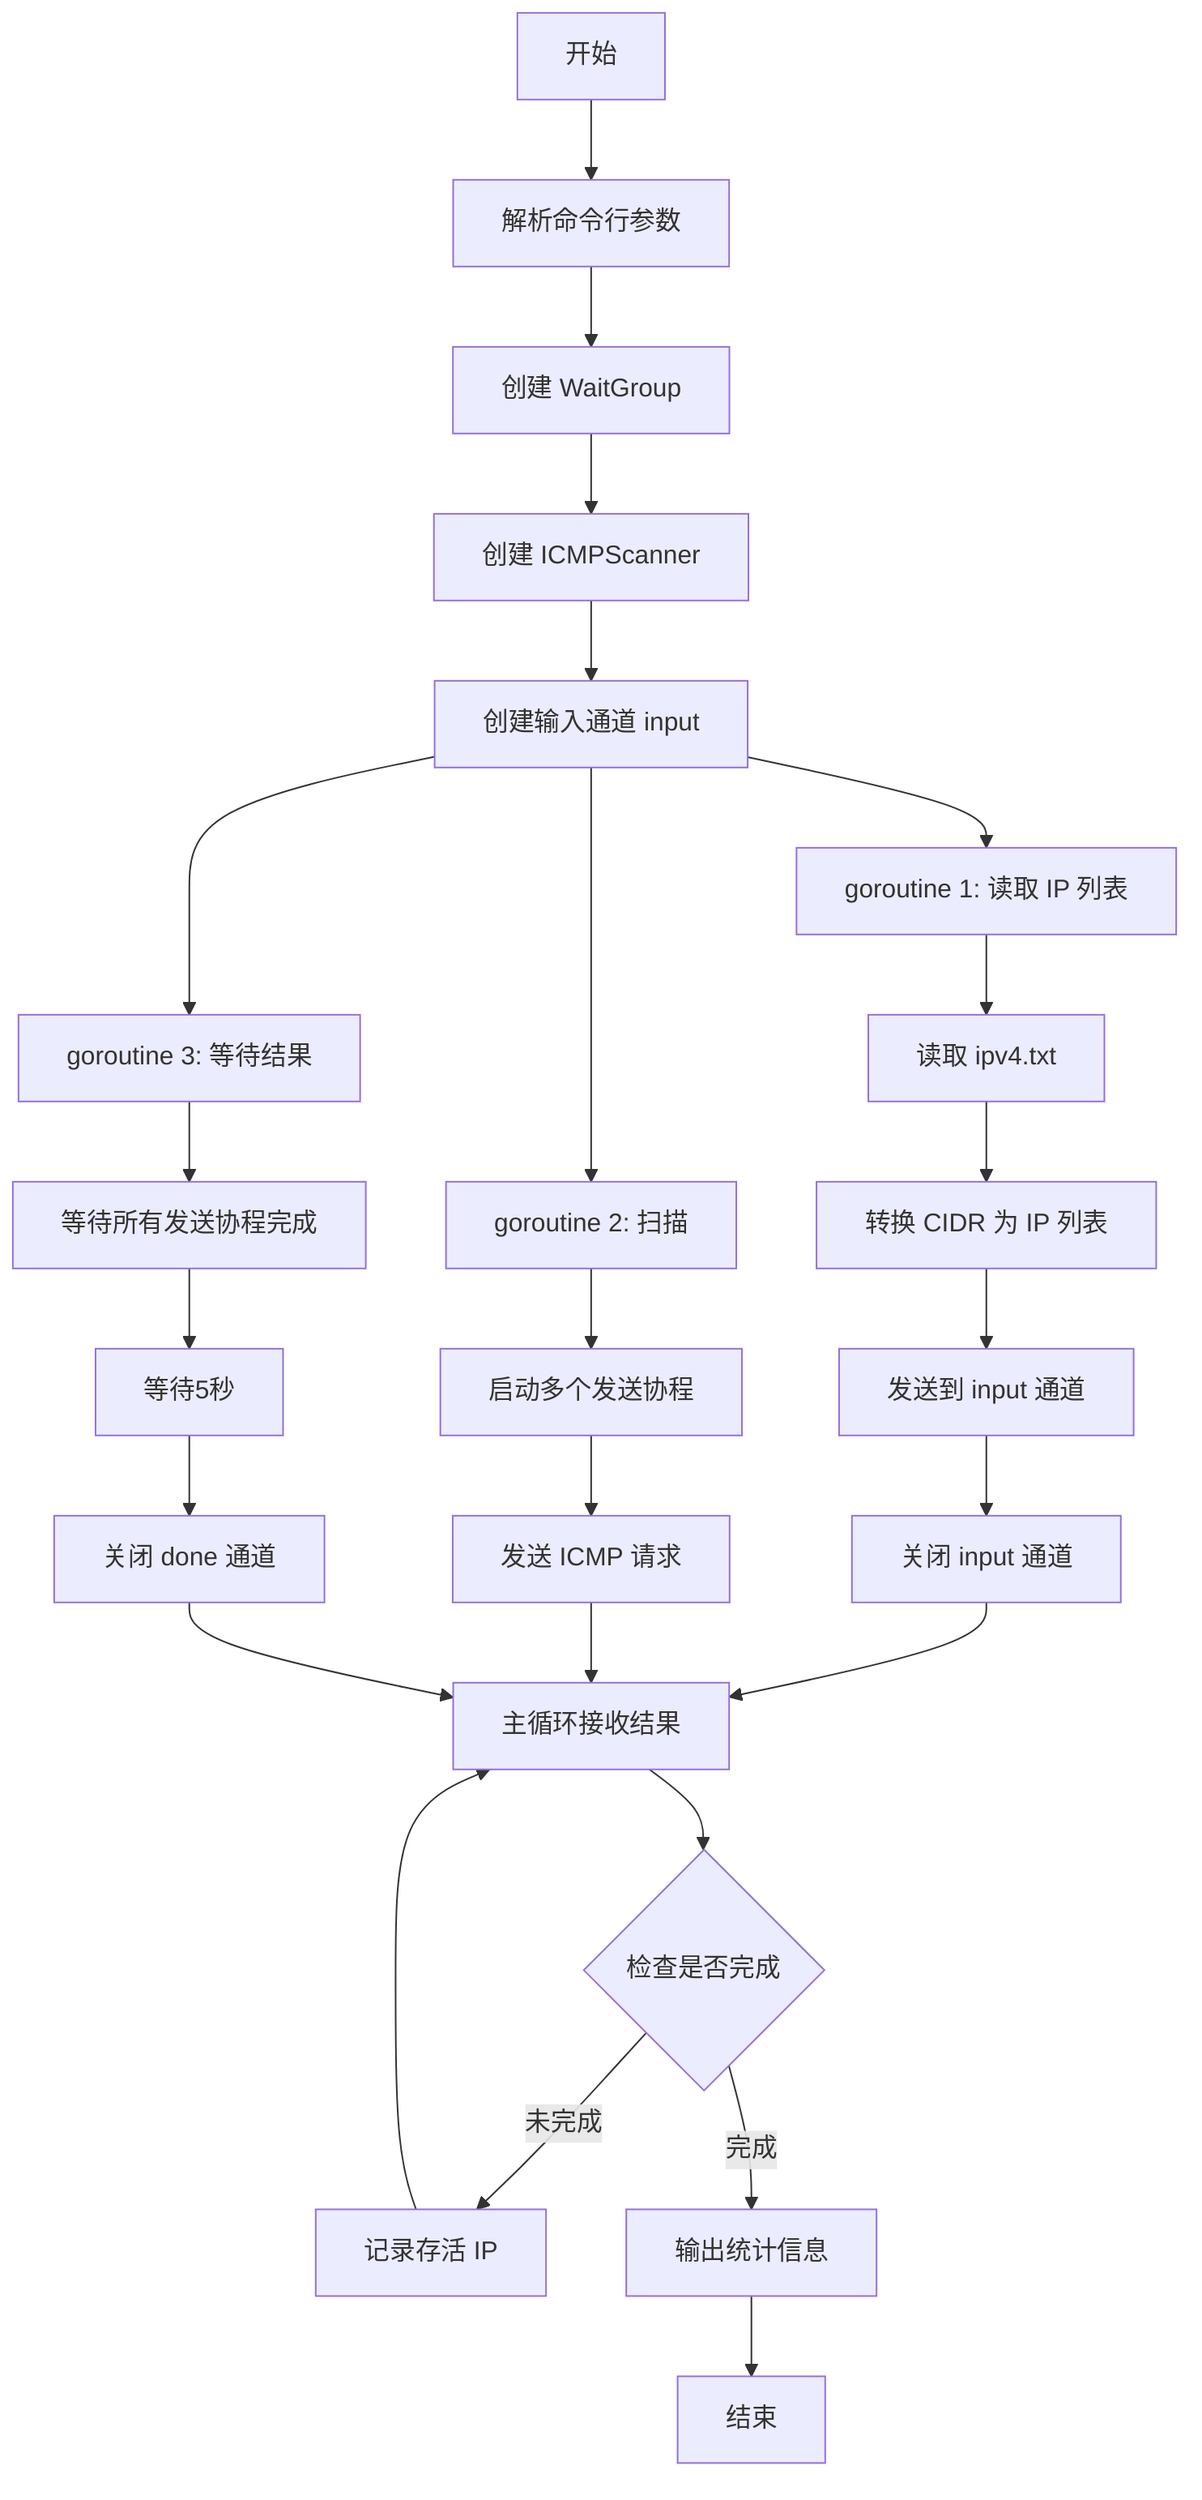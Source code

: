 graph TD
    A[开始] --> B[解析命令行参数]
    B --> C[创建 WaitGroup]
    C --> D[创建 ICMPScanner]
    D --> E[创建输入通道 input]
    
    E --> F1[goroutine 1: 读取 IP 列表] & F2[goroutine 2: 扫描] & F3[goroutine 3: 等待结果]
    
    F1 --> G1[读取 ipv4.txt]
    G1 --> H1[转换 CIDR 为 IP 列表]
    H1 --> I1[发送到 input 通道]
    I1 --> J1[关闭 input 通道]
    
    F2 --> G2[启动多个发送协程]
    G2 --> H2[发送 ICMP 请求]
    
    F3 --> G3[等待所有发送协程完成]
    G3 --> H3[等待5秒]
    H3 --> I3[关闭 done 通道]
    
    J1 & H2 & I3 --> K[主循环接收结果]
    K --> L{检查是否完成}
    L -->|未完成| M[记录存活 IP]
    M --> K
    L -->|完成| N[输出统计信息]
    N --> O[结束]